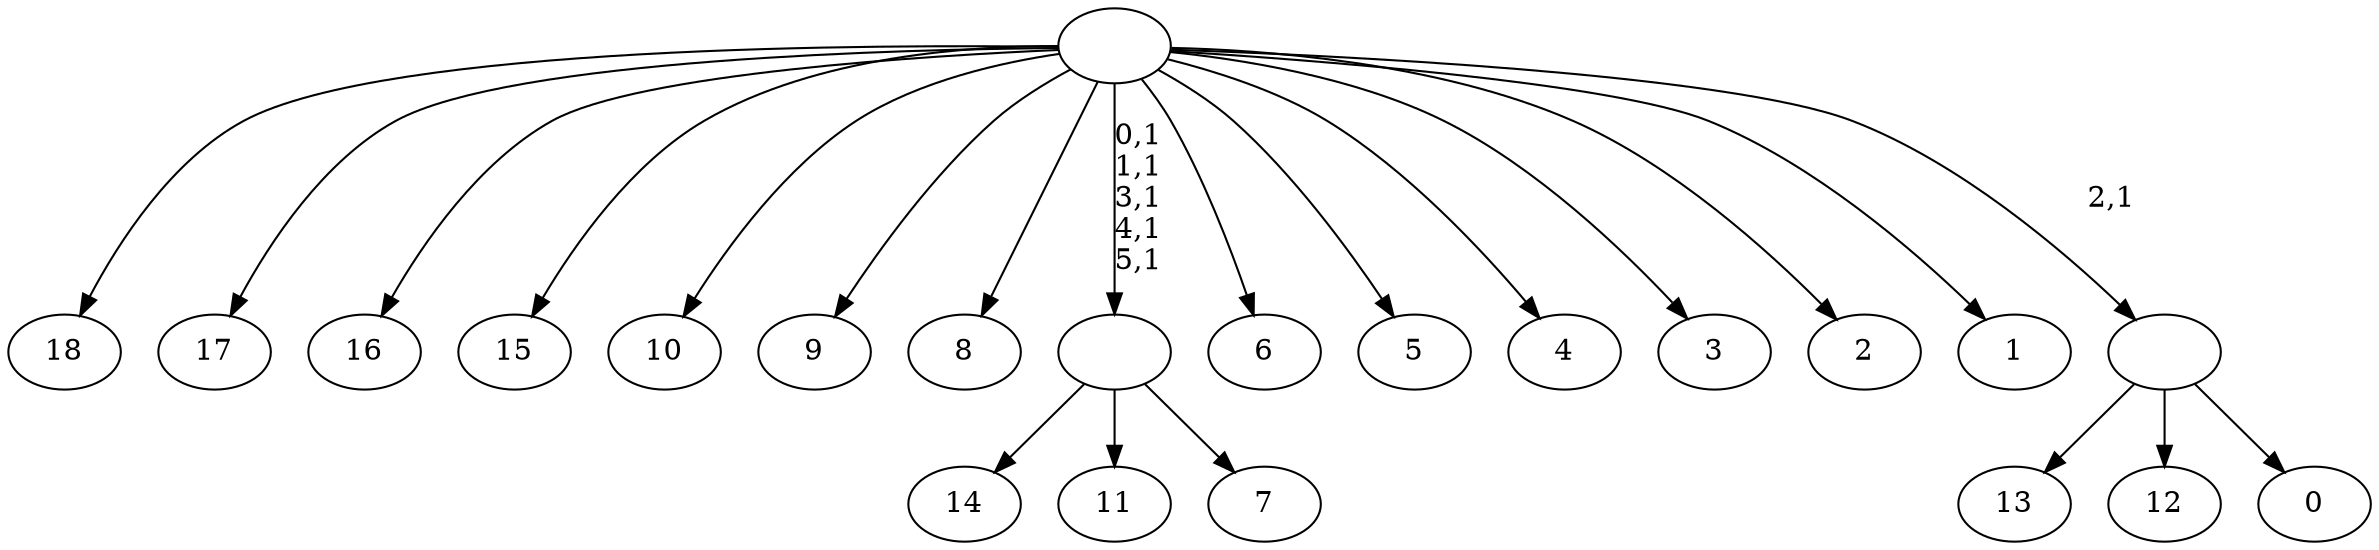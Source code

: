 digraph T {
	25 [label="18"]
	24 [label="17"]
	23 [label="16"]
	22 [label="15"]
	21 [label="14"]
	20 [label="13"]
	19 [label="12"]
	18 [label="11"]
	17 [label="10"]
	16 [label="9"]
	15 [label="8"]
	14 [label="7"]
	13 [label=""]
	8 [label="6"]
	7 [label="5"]
	6 [label="4"]
	5 [label="3"]
	4 [label="2"]
	3 [label="1"]
	2 [label="0"]
	1 [label=""]
	0 [label=""]
	13 -> 21 [label=""]
	13 -> 18 [label=""]
	13 -> 14 [label=""]
	1 -> 20 [label=""]
	1 -> 19 [label=""]
	1 -> 2 [label=""]
	0 -> 13 [label="0,1\n1,1\n3,1\n4,1\n5,1"]
	0 -> 25 [label=""]
	0 -> 24 [label=""]
	0 -> 23 [label=""]
	0 -> 22 [label=""]
	0 -> 17 [label=""]
	0 -> 16 [label=""]
	0 -> 15 [label=""]
	0 -> 8 [label=""]
	0 -> 7 [label=""]
	0 -> 6 [label=""]
	0 -> 5 [label=""]
	0 -> 4 [label=""]
	0 -> 3 [label=""]
	0 -> 1 [label="2,1"]
}
